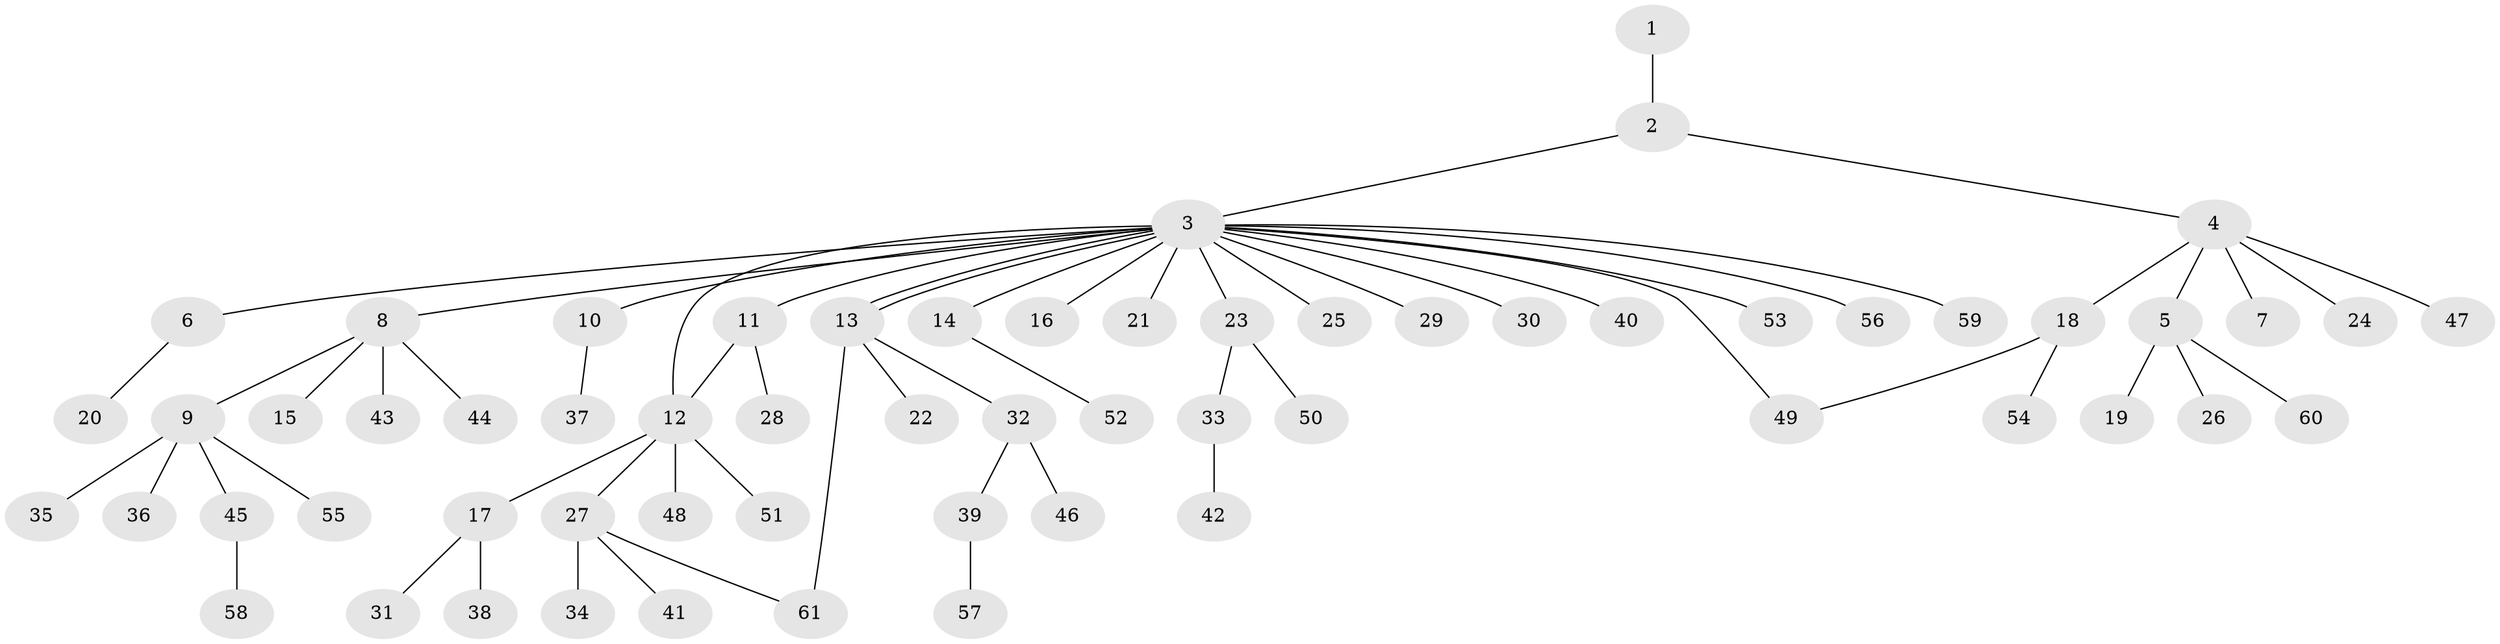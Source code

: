 // Generated by graph-tools (version 1.1) at 2025/14/03/09/25 04:14:47]
// undirected, 61 vertices, 64 edges
graph export_dot {
graph [start="1"]
  node [color=gray90,style=filled];
  1;
  2;
  3;
  4;
  5;
  6;
  7;
  8;
  9;
  10;
  11;
  12;
  13;
  14;
  15;
  16;
  17;
  18;
  19;
  20;
  21;
  22;
  23;
  24;
  25;
  26;
  27;
  28;
  29;
  30;
  31;
  32;
  33;
  34;
  35;
  36;
  37;
  38;
  39;
  40;
  41;
  42;
  43;
  44;
  45;
  46;
  47;
  48;
  49;
  50;
  51;
  52;
  53;
  54;
  55;
  56;
  57;
  58;
  59;
  60;
  61;
  1 -- 2;
  2 -- 3;
  2 -- 4;
  3 -- 6;
  3 -- 8;
  3 -- 10;
  3 -- 11;
  3 -- 12;
  3 -- 13;
  3 -- 13;
  3 -- 14;
  3 -- 16;
  3 -- 21;
  3 -- 23;
  3 -- 25;
  3 -- 29;
  3 -- 30;
  3 -- 40;
  3 -- 49;
  3 -- 53;
  3 -- 56;
  3 -- 59;
  4 -- 5;
  4 -- 7;
  4 -- 18;
  4 -- 24;
  4 -- 47;
  5 -- 19;
  5 -- 26;
  5 -- 60;
  6 -- 20;
  8 -- 9;
  8 -- 15;
  8 -- 43;
  8 -- 44;
  9 -- 35;
  9 -- 36;
  9 -- 45;
  9 -- 55;
  10 -- 37;
  11 -- 12;
  11 -- 28;
  12 -- 17;
  12 -- 27;
  12 -- 48;
  12 -- 51;
  13 -- 22;
  13 -- 32;
  13 -- 61;
  14 -- 52;
  17 -- 31;
  17 -- 38;
  18 -- 49;
  18 -- 54;
  23 -- 33;
  23 -- 50;
  27 -- 34;
  27 -- 41;
  27 -- 61;
  32 -- 39;
  32 -- 46;
  33 -- 42;
  39 -- 57;
  45 -- 58;
}

